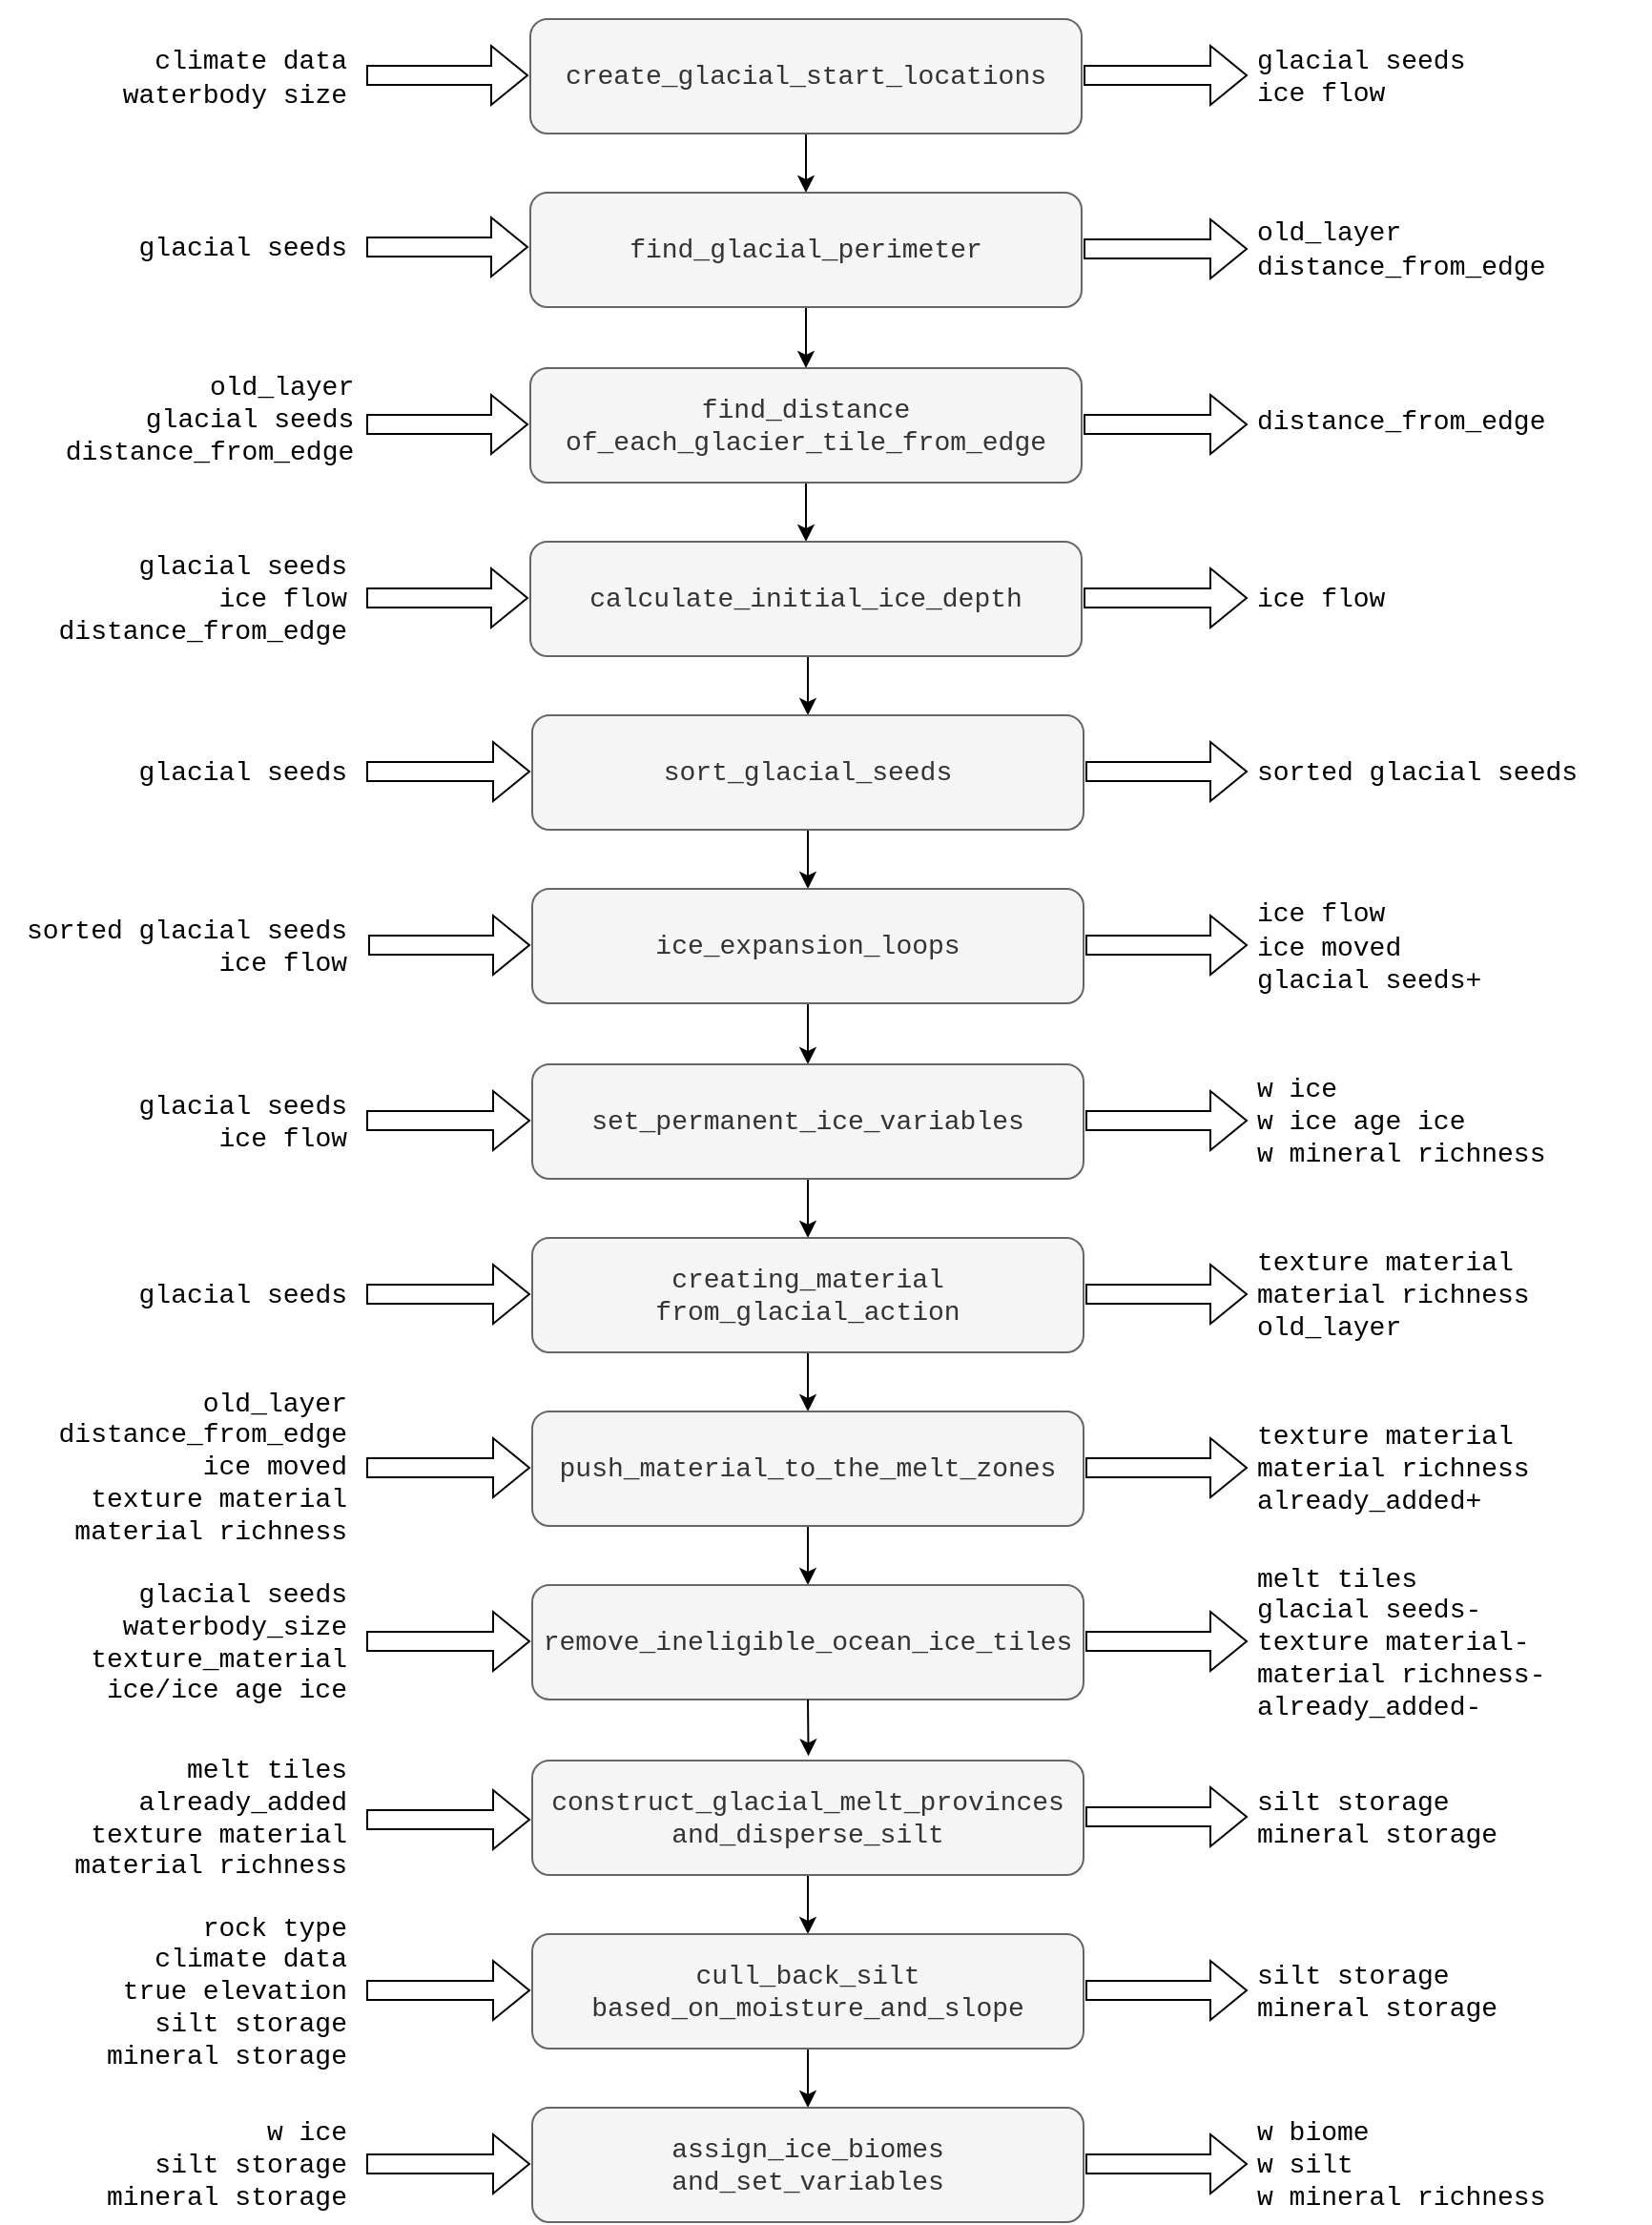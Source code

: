 <mxfile version="24.7.17">
  <diagram name="Page-1" id="dUR83w1nH0nvdrbsTWG1">
    <mxGraphModel dx="1748" dy="2434" grid="1" gridSize="10" guides="1" tooltips="1" connect="1" arrows="1" fold="1" page="1" pageScale="1" pageWidth="827" pageHeight="1169" math="0" shadow="0">
      <root>
        <mxCell id="0" />
        <mxCell id="1" parent="0" />
        <mxCell id="bGkYVAov0_zAZHjfnMUJ-30" style="edgeStyle=orthogonalEdgeStyle;rounded=0;orthogonalLoop=1;jettySize=auto;html=1;exitX=0.5;exitY=1;exitDx=0;exitDy=0;entryX=0.5;entryY=0;entryDx=0;entryDy=0;" parent="1" source="XjFPQFX2TH-XBSzo8ViS-1" target="XjFPQFX2TH-XBSzo8ViS-6" edge="1">
          <mxGeometry relative="1" as="geometry" />
        </mxCell>
        <mxCell id="XjFPQFX2TH-XBSzo8ViS-1" value="&lt;font style=&quot;font-size: 14px;&quot; face=&quot;Courier New&quot;&gt;create_glacial_start_locations&lt;/font&gt;" style="rounded=1;whiteSpace=wrap;html=1;fillColor=#f5f5f5;strokeColor=#666666;fontColor=#333333;" parent="1" vertex="1">
          <mxGeometry x="268" y="8" width="289" height="60" as="geometry" />
        </mxCell>
        <mxCell id="XjFPQFX2TH-XBSzo8ViS-2" value="" style="shape=flexArrow;endArrow=classic;html=1;rounded=0;fontSize=11;width=10;" parent="1" edge="1">
          <mxGeometry width="50" height="50" relative="1" as="geometry">
            <mxPoint x="182" y="37.5" as="sourcePoint" />
            <mxPoint x="267" y="37.5" as="targetPoint" />
          </mxGeometry>
        </mxCell>
        <mxCell id="XjFPQFX2TH-XBSzo8ViS-3" value="" style="shape=flexArrow;endArrow=classic;html=1;rounded=0;" parent="1" edge="1">
          <mxGeometry width="50" height="50" relative="1" as="geometry">
            <mxPoint x="558" y="37.5" as="sourcePoint" />
            <mxPoint x="644" y="37.5" as="targetPoint" />
          </mxGeometry>
        </mxCell>
        <mxCell id="XjFPQFX2TH-XBSzo8ViS-4" value="&lt;div style=&quot;font-size: 14px;&quot; align=&quot;right&quot;&gt;&lt;font style=&quot;font-size: 14px;&quot; face=&quot;Courier New&quot;&gt;climate data&lt;/font&gt;&lt;/div&gt;&lt;div style=&quot;font-size: 14px;&quot; align=&quot;right&quot;&gt;&lt;font face=&quot;Courier New&quot; style=&quot;font-size: 14px;&quot;&gt;&lt;font style=&quot;font-size: 14px;&quot;&gt;waterbody size&lt;/font&gt;&lt;/font&gt;&lt;font face=&quot;_drYcPB9CQm6GCsXSCS_&quot; style=&quot;font-size: 14px;&quot;&gt;&lt;br&gt;&lt;/font&gt;&lt;/div&gt;" style="text;html=1;align=right;verticalAlign=middle;whiteSpace=wrap;rounded=0;" parent="1" vertex="1">
          <mxGeometry x="54" y="-2" width="120" height="80" as="geometry" />
        </mxCell>
        <mxCell id="XjFPQFX2TH-XBSzo8ViS-5" value="&lt;div&gt;&lt;font style=&quot;font-size: 14px;&quot; face=&quot;Courier New&quot;&gt;glacial seeds&lt;/font&gt;&lt;/div&gt;&lt;div&gt;&lt;div align=&quot;left&quot;&gt;&lt;font style=&quot;font-size: 14px;&quot; face=&quot;Courier New&quot;&gt;ice flow&lt;/font&gt;&lt;/div&gt;&lt;/div&gt;" style="text;html=1;align=left;verticalAlign=middle;whiteSpace=wrap;rounded=0;" parent="1" vertex="1">
          <mxGeometry x="647" y="23" width="130" height="30" as="geometry" />
        </mxCell>
        <mxCell id="bGkYVAov0_zAZHjfnMUJ-31" style="edgeStyle=orthogonalEdgeStyle;rounded=0;orthogonalLoop=1;jettySize=auto;html=1;exitX=0.5;exitY=1;exitDx=0;exitDy=0;entryX=0.5;entryY=0;entryDx=0;entryDy=0;" parent="1" source="XjFPQFX2TH-XBSzo8ViS-6" target="XjFPQFX2TH-XBSzo8ViS-12" edge="1">
          <mxGeometry relative="1" as="geometry" />
        </mxCell>
        <mxCell id="XjFPQFX2TH-XBSzo8ViS-6" value="&lt;font style=&quot;font-size: 14px;&quot; face=&quot;Courier New&quot;&gt;find_glacial_perimeter&lt;/font&gt;" style="rounded=1;whiteSpace=wrap;html=1;fillColor=#f5f5f5;strokeColor=#666666;fontColor=#333333;" parent="1" vertex="1">
          <mxGeometry x="268" y="99" width="289" height="60" as="geometry" />
        </mxCell>
        <mxCell id="XjFPQFX2TH-XBSzo8ViS-7" value="" style="shape=flexArrow;endArrow=classic;html=1;rounded=0;fontSize=11;width=10;" parent="1" edge="1">
          <mxGeometry width="50" height="50" relative="1" as="geometry">
            <mxPoint x="182" y="127.5" as="sourcePoint" />
            <mxPoint x="267" y="127.5" as="targetPoint" />
          </mxGeometry>
        </mxCell>
        <mxCell id="XjFPQFX2TH-XBSzo8ViS-8" value="" style="shape=flexArrow;endArrow=classic;html=1;rounded=0;" parent="1" edge="1">
          <mxGeometry width="50" height="50" relative="1" as="geometry">
            <mxPoint x="558" y="128.5" as="sourcePoint" />
            <mxPoint x="644" y="128.5" as="targetPoint" />
          </mxGeometry>
        </mxCell>
        <mxCell id="bGkYVAov0_zAZHjfnMUJ-42" style="edgeStyle=orthogonalEdgeStyle;rounded=0;orthogonalLoop=1;jettySize=auto;html=1;exitX=0.5;exitY=1;exitDx=0;exitDy=0;entryX=0.5;entryY=0;entryDx=0;entryDy=0;" parent="1" source="XjFPQFX2TH-XBSzo8ViS-9" target="bGkYVAov0_zAZHjfnMUJ-6" edge="1">
          <mxGeometry relative="1" as="geometry" />
        </mxCell>
        <mxCell id="XjFPQFX2TH-XBSzo8ViS-9" value="&lt;font style=&quot;font-size: 14px;&quot; face=&quot;Courier New&quot;&gt;construct_glacial_melt_provinces&lt;br&gt;and_disperse_silt&lt;/font&gt;" style="rounded=1;whiteSpace=wrap;html=1;fillColor=#f5f5f5;fontColor=#333333;strokeColor=#666666;" parent="1" vertex="1">
          <mxGeometry x="269" y="921" width="289" height="60" as="geometry" />
        </mxCell>
        <mxCell id="bGkYVAov0_zAZHjfnMUJ-33" style="edgeStyle=orthogonalEdgeStyle;rounded=0;orthogonalLoop=1;jettySize=auto;html=1;exitX=0.5;exitY=1;exitDx=0;exitDy=0;entryX=0.5;entryY=0;entryDx=0;entryDy=0;" parent="1" source="XjFPQFX2TH-XBSzo8ViS-12" target="XjFPQFX2TH-XBSzo8ViS-21" edge="1">
          <mxGeometry relative="1" as="geometry">
            <mxPoint x="420" y="271" as="targetPoint" />
          </mxGeometry>
        </mxCell>
        <mxCell id="XjFPQFX2TH-XBSzo8ViS-12" value="&lt;font style=&quot;font-size: 14px;&quot; face=&quot;Courier New&quot;&gt;find_distance&lt;br&gt;of_each_glacier_tile_from_edge&lt;/font&gt;" style="rounded=1;whiteSpace=wrap;html=1;fillColor=#f5f5f5;fontColor=#333333;strokeColor=#666666;" parent="1" vertex="1">
          <mxGeometry x="268" y="191" width="289" height="60" as="geometry" />
        </mxCell>
        <mxCell id="XjFPQFX2TH-XBSzo8ViS-13" value="" style="shape=flexArrow;endArrow=classic;html=1;rounded=0;fontSize=11;width=10;" parent="1" edge="1">
          <mxGeometry width="50" height="50" relative="1" as="geometry">
            <mxPoint x="182" y="220.5" as="sourcePoint" />
            <mxPoint x="267" y="220.5" as="targetPoint" />
          </mxGeometry>
        </mxCell>
        <mxCell id="XjFPQFX2TH-XBSzo8ViS-14" value="" style="shape=flexArrow;endArrow=classic;html=1;rounded=0;" parent="1" edge="1">
          <mxGeometry width="50" height="50" relative="1" as="geometry">
            <mxPoint x="558" y="220.5" as="sourcePoint" />
            <mxPoint x="644" y="220.5" as="targetPoint" />
          </mxGeometry>
        </mxCell>
        <mxCell id="XjFPQFX2TH-XBSzo8ViS-15" value="" style="shape=flexArrow;endArrow=classic;html=1;rounded=0;fontSize=11;" parent="1" edge="1">
          <mxGeometry width="50" height="50" relative="1" as="geometry">
            <mxPoint x="182" y="952" as="sourcePoint" />
            <mxPoint x="268" y="952" as="targetPoint" />
          </mxGeometry>
        </mxCell>
        <mxCell id="XjFPQFX2TH-XBSzo8ViS-16" value="" style="shape=flexArrow;endArrow=classic;html=1;rounded=0;" parent="1" edge="1">
          <mxGeometry width="50" height="50" relative="1" as="geometry">
            <mxPoint x="559" y="950.5" as="sourcePoint" />
            <mxPoint x="644" y="950.5" as="targetPoint" />
          </mxGeometry>
        </mxCell>
        <mxCell id="XjFPQFX2TH-XBSzo8ViS-18" value="&lt;div style=&quot;font-size: 14px;&quot;&gt;&lt;font style=&quot;font-size: 14px;&quot; face=&quot;Courier New&quot;&gt;old_layer&lt;/font&gt;&lt;/div&gt;&lt;div style=&quot;font-size: 14px;&quot;&gt;&lt;font face=&quot;Courier New&quot; style=&quot;font-size: 14px;&quot;&gt;&lt;font style=&quot;font-size: 14px;&quot;&gt;distance_from_edge&lt;/font&gt;&lt;/font&gt;&lt;font face=&quot;Vrnqp2ewCwo0ukPRFqaV&quot; style=&quot;font-size: 14px;&quot;&gt;&lt;br&gt;&lt;/font&gt;&lt;/div&gt;" style="text;html=1;align=left;verticalAlign=middle;whiteSpace=wrap;rounded=0;" parent="1" vertex="1">
          <mxGeometry x="647" y="113" width="60" height="30" as="geometry" />
        </mxCell>
        <mxCell id="XjFPQFX2TH-XBSzo8ViS-19" value="&lt;div align=&quot;right&quot;&gt;&lt;font style=&quot;font-size: 14px;&quot; face=&quot;Courier New&quot;&gt;glacial seeds&lt;/font&gt;&lt;/div&gt;" style="text;html=1;align=right;verticalAlign=middle;whiteSpace=wrap;rounded=0;" parent="1" vertex="1">
          <mxGeometry x="44" y="113" width="130" height="30" as="geometry" />
        </mxCell>
        <mxCell id="bGkYVAov0_zAZHjfnMUJ-34" style="edgeStyle=orthogonalEdgeStyle;rounded=0;orthogonalLoop=1;jettySize=auto;html=1;exitX=0.5;exitY=1;exitDx=0;exitDy=0;entryX=0.5;entryY=0;entryDx=0;entryDy=0;" parent="1" source="XjFPQFX2TH-XBSzo8ViS-21" target="XjFPQFX2TH-XBSzo8ViS-22" edge="1">
          <mxGeometry relative="1" as="geometry">
            <mxPoint x="412.286" y="371" as="targetPoint" />
          </mxGeometry>
        </mxCell>
        <mxCell id="XjFPQFX2TH-XBSzo8ViS-21" value="&lt;font style=&quot;font-size: 14px;&quot; face=&quot;Courier New&quot;&gt;calculate_initial_ice_depth&lt;/font&gt;" style="rounded=1;whiteSpace=wrap;html=1;fillColor=#f5f5f5;strokeColor=#666666;fontColor=#333333;" parent="1" vertex="1">
          <mxGeometry x="268" y="282" width="289" height="60" as="geometry" />
        </mxCell>
        <mxCell id="bGkYVAov0_zAZHjfnMUJ-35" style="edgeStyle=orthogonalEdgeStyle;rounded=0;orthogonalLoop=1;jettySize=auto;html=1;exitX=0.5;exitY=1;exitDx=0;exitDy=0;entryX=0.5;entryY=0;entryDx=0;entryDy=0;" parent="1" source="XjFPQFX2TH-XBSzo8ViS-22" target="XjFPQFX2TH-XBSzo8ViS-23" edge="1">
          <mxGeometry relative="1" as="geometry">
            <mxPoint x="413.429" y="461" as="targetPoint" />
          </mxGeometry>
        </mxCell>
        <mxCell id="XjFPQFX2TH-XBSzo8ViS-22" value="&lt;font style=&quot;font-size: 14px;&quot; face=&quot;Courier New&quot;&gt;sort_glacial_seeds&lt;/font&gt;" style="rounded=1;whiteSpace=wrap;html=1;fillColor=#f5f5f5;fontColor=#333333;strokeColor=#666666;" parent="1" vertex="1">
          <mxGeometry x="269" y="373" width="289" height="60" as="geometry" />
        </mxCell>
        <mxCell id="bGkYVAov0_zAZHjfnMUJ-36" style="edgeStyle=orthogonalEdgeStyle;rounded=0;orthogonalLoop=1;jettySize=auto;html=1;exitX=0.5;exitY=1;exitDx=0;exitDy=0;entryX=0.5;entryY=0;entryDx=0;entryDy=0;" parent="1" source="XjFPQFX2TH-XBSzo8ViS-23" target="XjFPQFX2TH-XBSzo8ViS-24" edge="1">
          <mxGeometry relative="1" as="geometry" />
        </mxCell>
        <mxCell id="XjFPQFX2TH-XBSzo8ViS-23" value="&lt;font style=&quot;font-size: 14px;&quot; face=&quot;Courier New&quot;&gt;ice_expansion_loops&lt;/font&gt;" style="rounded=1;whiteSpace=wrap;html=1;fillColor=#f5f5f5;strokeColor=#666666;fontColor=#333333;" parent="1" vertex="1">
          <mxGeometry x="269" y="464" width="289" height="60" as="geometry" />
        </mxCell>
        <mxCell id="bGkYVAov0_zAZHjfnMUJ-38" style="edgeStyle=orthogonalEdgeStyle;rounded=0;orthogonalLoop=1;jettySize=auto;html=1;exitX=0.5;exitY=1;exitDx=0;exitDy=0;entryX=0.5;entryY=0;entryDx=0;entryDy=0;" parent="1" source="XjFPQFX2TH-XBSzo8ViS-24" target="VD79BcTOfvLgxZZ05Eph-14" edge="1">
          <mxGeometry relative="1" as="geometry" />
        </mxCell>
        <mxCell id="XjFPQFX2TH-XBSzo8ViS-24" value="&lt;font style=&quot;font-size: 14px;&quot; face=&quot;Courier New&quot;&gt;set_permanent_ice_variables&lt;/font&gt;" style="rounded=1;whiteSpace=wrap;html=1;fillColor=#f5f5f5;fontColor=#333333;strokeColor=#666666;" parent="1" vertex="1">
          <mxGeometry x="269" y="556" width="289" height="60" as="geometry" />
        </mxCell>
        <mxCell id="XjFPQFX2TH-XBSzo8ViS-25" value="&lt;div align=&quot;right&quot;&gt;&lt;font style=&quot;font-size: 14px;&quot; face=&quot;Courier New&quot;&gt;old_layer&lt;/font&gt;&lt;/div&gt;&lt;div align=&quot;right&quot;&gt;&lt;font style=&quot;font-size: 14px;&quot; face=&quot;Courier New&quot;&gt;glacial seeds&lt;/font&gt;&lt;/div&gt;&lt;div align=&quot;right&quot;&gt;&lt;div style=&quot;font-size: 14px;&quot;&gt;&lt;font face=&quot;Courier New&quot; style=&quot;font-size: 14px;&quot;&gt;&lt;font style=&quot;font-size: 14px;&quot;&gt;distance_from_edge&lt;/font&gt;&lt;/font&gt;&lt;font face=&quot;Vrnqp2ewCwo0ukPRFqaV&quot; style=&quot;font-size: 14px;&quot;&gt;&lt;br&gt;&lt;/font&gt;&lt;/div&gt;&lt;/div&gt;" style="text;html=1;align=center;verticalAlign=middle;whiteSpace=wrap;rounded=0;" parent="1" vertex="1">
          <mxGeometry x="35" y="203" width="130" height="30" as="geometry" />
        </mxCell>
        <mxCell id="XjFPQFX2TH-XBSzo8ViS-26" value="&lt;div style=&quot;font-size: 14px;&quot;&gt;&lt;font face=&quot;Courier New&quot; style=&quot;font-size: 14px;&quot;&gt;&lt;font style=&quot;font-size: 14px;&quot;&gt;distance_from_edge&lt;/font&gt;&lt;/font&gt;&lt;font face=&quot;Vrnqp2ewCwo0ukPRFqaV&quot; style=&quot;font-size: 14px;&quot;&gt;&lt;br&gt;&lt;/font&gt;&lt;/div&gt;" style="text;html=1;align=left;verticalAlign=middle;whiteSpace=wrap;rounded=0;" parent="1" vertex="1">
          <mxGeometry x="647" y="203" width="158" height="30" as="geometry" />
        </mxCell>
        <mxCell id="XjFPQFX2TH-XBSzo8ViS-27" value="&lt;div align=&quot;right&quot;&gt;&lt;font style=&quot;font-size: 14px;&quot; face=&quot;Courier New&quot;&gt;glacial seeds&lt;/font&gt;&lt;/div&gt;&lt;div align=&quot;right&quot;&gt;&lt;div&gt;&lt;font style=&quot;font-size: 14px;&quot; face=&quot;Courier New&quot;&gt;ice flow&lt;/font&gt;&lt;/div&gt;&lt;/div&gt;&lt;div align=&quot;right&quot;&gt;&lt;div style=&quot;font-size: 14px;&quot;&gt;&lt;font face=&quot;Courier New&quot; style=&quot;font-size: 14px;&quot;&gt;&lt;font style=&quot;font-size: 14px;&quot;&gt;distance_from_edge&lt;/font&gt;&lt;/font&gt;&lt;font face=&quot;Vrnqp2ewCwo0ukPRFqaV&quot; style=&quot;font-size: 14px;&quot;&gt;&lt;br&gt;&lt;/font&gt;&lt;/div&gt;&lt;/div&gt;" style="text;html=1;align=right;verticalAlign=middle;whiteSpace=wrap;rounded=0;" parent="1" vertex="1">
          <mxGeometry x="44" y="297" width="130" height="30" as="geometry" />
        </mxCell>
        <mxCell id="XjFPQFX2TH-XBSzo8ViS-28" value="" style="shape=flexArrow;endArrow=classic;html=1;rounded=0;fontSize=11;width=10;" parent="1" edge="1">
          <mxGeometry width="50" height="50" relative="1" as="geometry">
            <mxPoint x="182" y="311.5" as="sourcePoint" />
            <mxPoint x="267" y="311.5" as="targetPoint" />
          </mxGeometry>
        </mxCell>
        <mxCell id="XjFPQFX2TH-XBSzo8ViS-29" value="" style="shape=flexArrow;endArrow=classic;html=1;rounded=0;" parent="1" edge="1">
          <mxGeometry width="50" height="50" relative="1" as="geometry">
            <mxPoint x="558" y="311.5" as="sourcePoint" />
            <mxPoint x="644" y="311.5" as="targetPoint" />
          </mxGeometry>
        </mxCell>
        <mxCell id="XjFPQFX2TH-XBSzo8ViS-30" value="" style="shape=flexArrow;endArrow=classic;html=1;rounded=0;fontSize=11;width=10;" parent="1" edge="1">
          <mxGeometry width="50" height="50" relative="1" as="geometry">
            <mxPoint x="182" y="402.5" as="sourcePoint" />
            <mxPoint x="268" y="402.5" as="targetPoint" />
          </mxGeometry>
        </mxCell>
        <mxCell id="XjFPQFX2TH-XBSzo8ViS-31" value="" style="shape=flexArrow;endArrow=classic;html=1;rounded=0;" parent="1" edge="1">
          <mxGeometry width="50" height="50" relative="1" as="geometry">
            <mxPoint x="559" y="402.5" as="sourcePoint" />
            <mxPoint x="644" y="402.5" as="targetPoint" />
          </mxGeometry>
        </mxCell>
        <mxCell id="XjFPQFX2TH-XBSzo8ViS-32" value="" style="shape=flexArrow;endArrow=classic;html=1;rounded=0;fontSize=11;width=10;" parent="1" edge="1">
          <mxGeometry width="50" height="50" relative="1" as="geometry">
            <mxPoint x="183" y="493.5" as="sourcePoint" />
            <mxPoint x="268" y="493.5" as="targetPoint" />
          </mxGeometry>
        </mxCell>
        <mxCell id="XjFPQFX2TH-XBSzo8ViS-33" value="" style="shape=flexArrow;endArrow=classic;html=1;rounded=0;" parent="1" edge="1">
          <mxGeometry width="50" height="50" relative="1" as="geometry">
            <mxPoint x="559" y="493.5" as="sourcePoint" />
            <mxPoint x="644" y="493.5" as="targetPoint" />
          </mxGeometry>
        </mxCell>
        <mxCell id="XjFPQFX2TH-XBSzo8ViS-34" value="" style="shape=flexArrow;endArrow=classic;html=1;rounded=0;fontSize=11;width=10;" parent="1" edge="1">
          <mxGeometry width="50" height="50" relative="1" as="geometry">
            <mxPoint x="182" y="585.5" as="sourcePoint" />
            <mxPoint x="268" y="585.5" as="targetPoint" />
          </mxGeometry>
        </mxCell>
        <mxCell id="XjFPQFX2TH-XBSzo8ViS-35" value="" style="shape=flexArrow;endArrow=classic;html=1;rounded=0;" parent="1" edge="1">
          <mxGeometry width="50" height="50" relative="1" as="geometry">
            <mxPoint x="559" y="585.5" as="sourcePoint" />
            <mxPoint x="644" y="585.5" as="targetPoint" />
          </mxGeometry>
        </mxCell>
        <mxCell id="XjFPQFX2TH-XBSzo8ViS-36" value="&lt;div align=&quot;left&quot;&gt;&lt;font style=&quot;font-size: 14px;&quot; face=&quot;Courier New&quot;&gt;ice flow&lt;/font&gt;&lt;/div&gt;" style="text;html=1;align=left;verticalAlign=middle;whiteSpace=wrap;rounded=0;" parent="1" vertex="1">
          <mxGeometry x="647" y="297" width="70" height="30" as="geometry" />
        </mxCell>
        <mxCell id="XjFPQFX2TH-XBSzo8ViS-37" value="&lt;div align=&quot;right&quot;&gt;&lt;font style=&quot;font-size: 14px;&quot; face=&quot;Courier New&quot;&gt;glacial seeds&lt;/font&gt;&lt;/div&gt;" style="text;html=1;align=right;verticalAlign=middle;whiteSpace=wrap;rounded=0;" parent="1" vertex="1">
          <mxGeometry x="55" y="388" width="119" height="30" as="geometry" />
        </mxCell>
        <mxCell id="XjFPQFX2TH-XBSzo8ViS-39" value="&lt;div align=&quot;left&quot;&gt;&lt;font style=&quot;font-size: 14px;&quot; face=&quot;Courier New&quot;&gt;sorted glacial seeds&lt;/font&gt;&lt;/div&gt;" style="text;html=1;align=left;verticalAlign=middle;whiteSpace=wrap;rounded=0;" parent="1" vertex="1">
          <mxGeometry x="647" y="388" width="178" height="30" as="geometry" />
        </mxCell>
        <mxCell id="XjFPQFX2TH-XBSzo8ViS-40" value="&lt;div align=&quot;right&quot;&gt;&lt;font style=&quot;font-size: 14px;&quot; face=&quot;Courier New&quot;&gt;sorted glacial seeds&lt;/font&gt;&lt;/div&gt;&lt;div align=&quot;right&quot;&gt;&lt;font style=&quot;font-size: 14px;&quot; face=&quot;Courier New&quot;&gt;ice flow&lt;br&gt;&lt;/font&gt;&lt;/div&gt;" style="text;html=1;align=right;verticalAlign=middle;whiteSpace=wrap;rounded=0;" parent="1" vertex="1">
          <mxGeometry x="-5" y="479" width="179" height="30" as="geometry" />
        </mxCell>
        <mxCell id="VD79BcTOfvLgxZZ05Eph-11" value="&lt;div align=&quot;left&quot; style=&quot;font-size: 14px;&quot;&gt;&lt;font style=&quot;font-size: 14px;&quot; face=&quot;Courier New&quot;&gt;ice flow&lt;/font&gt;&lt;/div&gt;&lt;div align=&quot;left&quot; style=&quot;font-size: 14px;&quot;&gt;&lt;font style=&quot;font-size: 14px;&quot; face=&quot;Courier New&quot;&gt;ice moved&lt;br&gt;&lt;/font&gt;&lt;/div&gt;&lt;div align=&quot;left&quot; style=&quot;font-size: 14px;&quot;&gt;&lt;font style=&quot;font-size: 14px;&quot; face=&quot;Courier New&quot;&gt;glacial seeds+&lt;br&gt;&lt;/font&gt;&lt;/div&gt;" style="text;html=1;align=left;verticalAlign=middle;whiteSpace=wrap;rounded=0;" parent="1" vertex="1">
          <mxGeometry x="647" y="479" width="158" height="30" as="geometry" />
        </mxCell>
        <mxCell id="VD79BcTOfvLgxZZ05Eph-12" value="&lt;div align=&quot;right&quot;&gt;&lt;font style=&quot;font-size: 14px;&quot; face=&quot;Courier New&quot;&gt;glacial seeds&lt;/font&gt;&lt;/div&gt;&lt;div align=&quot;right&quot;&gt;&lt;font style=&quot;font-size: 14px;&quot; face=&quot;Courier New&quot;&gt;ice flow&lt;/font&gt;&lt;/div&gt;" style="text;html=1;align=right;verticalAlign=middle;whiteSpace=wrap;rounded=0;" parent="1" vertex="1">
          <mxGeometry x="55" y="571" width="119" height="30" as="geometry" />
        </mxCell>
        <mxCell id="VD79BcTOfvLgxZZ05Eph-13" value="&lt;div align=&quot;left&quot;&gt;&lt;font style=&quot;font-size: 14px;&quot; face=&quot;Courier New&quot;&gt;w ice&lt;/font&gt;&lt;/div&gt;&lt;div align=&quot;left&quot;&gt;&lt;font style=&quot;font-size: 14px;&quot; face=&quot;Courier New&quot;&gt;w ice age ice&lt;/font&gt;&lt;/div&gt;&lt;div align=&quot;left&quot;&gt;&lt;font style=&quot;font-size: 14px;&quot; face=&quot;Courier New&quot;&gt;w mineral richness&lt;/font&gt;&lt;/div&gt;" style="text;html=1;align=left;verticalAlign=middle;whiteSpace=wrap;rounded=0;" parent="1" vertex="1">
          <mxGeometry x="647" y="571" width="208" height="30" as="geometry" />
        </mxCell>
        <mxCell id="bGkYVAov0_zAZHjfnMUJ-39" style="edgeStyle=orthogonalEdgeStyle;rounded=0;orthogonalLoop=1;jettySize=auto;html=1;exitX=0.5;exitY=1;exitDx=0;exitDy=0;entryX=0.5;entryY=0;entryDx=0;entryDy=0;" parent="1" source="VD79BcTOfvLgxZZ05Eph-14" target="VD79BcTOfvLgxZZ05Eph-15" edge="1">
          <mxGeometry relative="1" as="geometry" />
        </mxCell>
        <mxCell id="VD79BcTOfvLgxZZ05Eph-14" value="&lt;div&gt;&lt;font style=&quot;font-size: 14px;&quot; face=&quot;Courier New&quot;&gt;creating_material&lt;/font&gt;&lt;/div&gt;&lt;div&gt;&lt;font style=&quot;font-size: 14px;&quot; face=&quot;Courier New&quot;&gt;from_glacial_action&lt;/font&gt;&lt;/div&gt;" style="rounded=1;whiteSpace=wrap;html=1;fillColor=#f5f5f5;fontColor=#333333;strokeColor=#666666;" parent="1" vertex="1">
          <mxGeometry x="269" y="647" width="289" height="60" as="geometry" />
        </mxCell>
        <mxCell id="bGkYVAov0_zAZHjfnMUJ-40" style="edgeStyle=orthogonalEdgeStyle;rounded=0;orthogonalLoop=1;jettySize=auto;html=1;exitX=0.5;exitY=1;exitDx=0;exitDy=0;entryX=0.5;entryY=0;entryDx=0;entryDy=0;" parent="1" source="VD79BcTOfvLgxZZ05Eph-15" target="VD79BcTOfvLgxZZ05Eph-16" edge="1">
          <mxGeometry relative="1" as="geometry" />
        </mxCell>
        <mxCell id="VD79BcTOfvLgxZZ05Eph-15" value="&lt;font style=&quot;font-size: 14px;&quot; face=&quot;Courier New&quot;&gt;push_material_to_the_melt_zones&lt;/font&gt;" style="rounded=1;whiteSpace=wrap;html=1;fillColor=#f5f5f5;fontColor=#333333;strokeColor=#666666;" parent="1" vertex="1">
          <mxGeometry x="269" y="738" width="289" height="60" as="geometry" />
        </mxCell>
        <mxCell id="VD79BcTOfvLgxZZ05Eph-16" value="&lt;font style=&quot;font-size: 14px;&quot; face=&quot;Courier New&quot;&gt;remove_ineligible_ocean_ice_tiles&lt;/font&gt;" style="rounded=1;whiteSpace=wrap;html=1;fillColor=#f5f5f5;fontColor=#333333;strokeColor=#666666;" parent="1" vertex="1">
          <mxGeometry x="269" y="829" width="289" height="60" as="geometry" />
        </mxCell>
        <mxCell id="VD79BcTOfvLgxZZ05Eph-17" value="" style="shape=flexArrow;endArrow=classic;html=1;rounded=0;fontSize=11;" parent="1" edge="1">
          <mxGeometry width="50" height="50" relative="1" as="geometry">
            <mxPoint x="182" y="858.5" as="sourcePoint" />
            <mxPoint x="268" y="858.5" as="targetPoint" />
          </mxGeometry>
        </mxCell>
        <mxCell id="VD79BcTOfvLgxZZ05Eph-18" value="" style="shape=flexArrow;endArrow=classic;html=1;rounded=0;" parent="1" edge="1">
          <mxGeometry width="50" height="50" relative="1" as="geometry">
            <mxPoint x="559" y="858.5" as="sourcePoint" />
            <mxPoint x="644" y="858.5" as="targetPoint" />
          </mxGeometry>
        </mxCell>
        <mxCell id="VD79BcTOfvLgxZZ05Eph-19" value="" style="shape=flexArrow;endArrow=classic;html=1;rounded=0;fontSize=11;" parent="1" edge="1">
          <mxGeometry width="50" height="50" relative="1" as="geometry">
            <mxPoint x="182" y="767.5" as="sourcePoint" />
            <mxPoint x="268" y="767.5" as="targetPoint" />
          </mxGeometry>
        </mxCell>
        <mxCell id="VD79BcTOfvLgxZZ05Eph-20" value="" style="shape=flexArrow;endArrow=classic;html=1;rounded=0;" parent="1" edge="1">
          <mxGeometry width="50" height="50" relative="1" as="geometry">
            <mxPoint x="559" y="767.5" as="sourcePoint" />
            <mxPoint x="644" y="767.5" as="targetPoint" />
          </mxGeometry>
        </mxCell>
        <mxCell id="VD79BcTOfvLgxZZ05Eph-22" value="" style="shape=flexArrow;endArrow=classic;html=1;rounded=0;fontSize=11;" parent="1" edge="1">
          <mxGeometry width="50" height="50" relative="1" as="geometry">
            <mxPoint x="182" y="676.5" as="sourcePoint" />
            <mxPoint x="268" y="676.5" as="targetPoint" />
          </mxGeometry>
        </mxCell>
        <mxCell id="VD79BcTOfvLgxZZ05Eph-23" value="" style="shape=flexArrow;endArrow=classic;html=1;rounded=0;" parent="1" edge="1">
          <mxGeometry width="50" height="50" relative="1" as="geometry">
            <mxPoint x="559" y="676.5" as="sourcePoint" />
            <mxPoint x="644" y="676.5" as="targetPoint" />
          </mxGeometry>
        </mxCell>
        <mxCell id="VD79BcTOfvLgxZZ05Eph-28" value="&lt;div align=&quot;right&quot;&gt;&lt;font style=&quot;font-size: 14px;&quot; face=&quot;Courier New&quot;&gt;glacial seeds&lt;/font&gt;&lt;/div&gt;" style="text;html=1;align=right;verticalAlign=middle;whiteSpace=wrap;rounded=0;" parent="1" vertex="1">
          <mxGeometry x="55" y="662" width="119" height="30" as="geometry" />
        </mxCell>
        <mxCell id="VD79BcTOfvLgxZZ05Eph-30" value="&lt;div align=&quot;left&quot;&gt;&lt;font style=&quot;font-size: 14px;&quot; face=&quot;Courier New&quot;&gt;texture material&lt;/font&gt;&lt;/div&gt;&lt;div align=&quot;left&quot;&gt;&lt;font style=&quot;font-size: 14px;&quot; face=&quot;Courier New&quot;&gt;material richness&lt;br&gt;&lt;/font&gt;&lt;/div&gt;&lt;div align=&quot;left&quot;&gt;&lt;font style=&quot;font-size: 14px;&quot; face=&quot;Courier New&quot;&gt;old_layer&lt;br&gt;&lt;/font&gt;&lt;/div&gt;" style="text;html=1;align=left;verticalAlign=middle;whiteSpace=wrap;rounded=0;" parent="1" vertex="1">
          <mxGeometry x="647" y="662" width="178" height="30" as="geometry" />
        </mxCell>
        <mxCell id="VD79BcTOfvLgxZZ05Eph-31" value="&lt;div align=&quot;right&quot;&gt;&lt;font style=&quot;font-size: 14px;&quot; face=&quot;Courier New&quot;&gt;old_layer&lt;/font&gt;&lt;/div&gt;&lt;div align=&quot;right&quot;&gt;&lt;font style=&quot;font-size: 14px;&quot; face=&quot;Courier New&quot;&gt;distance_from_edge&lt;/font&gt;&lt;/div&gt;&lt;div align=&quot;right&quot;&gt;&lt;font style=&quot;font-size: 14px;&quot; face=&quot;Courier New&quot;&gt;ice moved&lt;/font&gt;&lt;/div&gt;&lt;div align=&quot;right&quot;&gt;&lt;font style=&quot;font-size: 14px;&quot; face=&quot;Courier New&quot;&gt;texture material&lt;/font&gt;&lt;/div&gt;&lt;div align=&quot;right&quot;&gt;&lt;font style=&quot;font-size: 14px;&quot; face=&quot;Courier New&quot;&gt;material richness&lt;/font&gt;&lt;/div&gt;" style="text;html=1;align=right;verticalAlign=middle;whiteSpace=wrap;rounded=0;" parent="1" vertex="1">
          <mxGeometry y="752" width="174" height="30" as="geometry" />
        </mxCell>
        <mxCell id="VD79BcTOfvLgxZZ05Eph-33" value="&lt;div align=&quot;left&quot;&gt;&lt;font style=&quot;font-size: 14px;&quot; face=&quot;Courier New&quot;&gt;texture material&lt;/font&gt;&lt;/div&gt;&lt;div align=&quot;left&quot;&gt;&lt;font style=&quot;font-size: 14px;&quot; face=&quot;Courier New&quot;&gt;material richness&lt;br&gt;&lt;/font&gt;&lt;/div&gt;&lt;div&gt;&lt;font style=&quot;font-size: 14px;&quot; face=&quot;Courier New&quot;&gt;already_added+&lt;/font&gt;&lt;br&gt;&lt;/div&gt;" style="text;html=1;align=left;verticalAlign=middle;whiteSpace=wrap;rounded=0;" parent="1" vertex="1">
          <mxGeometry x="647" y="753" width="178" height="30" as="geometry" />
        </mxCell>
        <mxCell id="VD79BcTOfvLgxZZ05Eph-34" value="&lt;div&gt;&lt;font style=&quot;font-size: 14px;&quot; face=&quot;Courier New&quot;&gt;glacial seeds&lt;/font&gt;&lt;/div&gt;&lt;div&gt;&lt;font style=&quot;font-size: 14px;&quot; face=&quot;Courier New&quot;&gt;waterbody_size&lt;/font&gt;&lt;/div&gt;&lt;div&gt;&lt;font style=&quot;font-size: 14px;&quot; face=&quot;Courier New&quot;&gt;texture_material&lt;/font&gt;&lt;/div&gt;&lt;div&gt;&lt;font style=&quot;font-size: 14px;&quot; face=&quot;Courier New&quot;&gt;ice/ice age ice&lt;br&gt;&lt;/font&gt;&lt;/div&gt;" style="text;html=1;align=right;verticalAlign=middle;whiteSpace=wrap;rounded=0;" parent="1" vertex="1">
          <mxGeometry x="-10" y="844" width="184" height="30" as="geometry" />
        </mxCell>
        <mxCell id="VD79BcTOfvLgxZZ05Eph-35" value="&lt;div align=&quot;left&quot;&gt;&lt;font style=&quot;font-size: 14px;&quot; face=&quot;Courier New&quot;&gt;melt tiles&lt;/font&gt;&lt;/div&gt;&lt;div align=&quot;left&quot;&gt;&lt;font style=&quot;font-size: 14px;&quot; face=&quot;Courier New&quot;&gt;glacial seeds-&lt;/font&gt;&lt;/div&gt;&lt;div align=&quot;left&quot;&gt;&lt;font style=&quot;font-size: 14px;&quot; face=&quot;Courier New&quot;&gt;texture material-&lt;/font&gt;&lt;/div&gt;&lt;div align=&quot;left&quot;&gt;&lt;font style=&quot;font-size: 14px;&quot; face=&quot;Courier New&quot;&gt;material richness-&lt;/font&gt;&lt;/div&gt;&lt;div align=&quot;left&quot;&gt;&lt;font style=&quot;font-size: 14px;&quot; face=&quot;Courier New&quot;&gt;already_added-&lt;br&gt;&lt;/font&gt;&lt;/div&gt;" style="text;html=1;align=left;verticalAlign=middle;whiteSpace=wrap;rounded=0;" parent="1" vertex="1">
          <mxGeometry x="647" y="844" width="168" height="30" as="geometry" />
        </mxCell>
        <mxCell id="VD79BcTOfvLgxZZ05Eph-36" value="&lt;div align=&quot;right&quot;&gt;&lt;font style=&quot;font-size: 14px;&quot; face=&quot;Courier New&quot;&gt;melt tiles&lt;/font&gt;&lt;/div&gt;&lt;div align=&quot;right&quot;&gt;&lt;font style=&quot;font-size: 14px;&quot; face=&quot;Courier New&quot;&gt;already_added&lt;br&gt;&lt;/font&gt;&lt;/div&gt;&lt;div align=&quot;right&quot;&gt;&lt;div&gt;&lt;font style=&quot;font-size: 14px;&quot; face=&quot;Courier New&quot;&gt;texture material&lt;/font&gt;&lt;/div&gt;&lt;div&gt;&lt;font style=&quot;font-size: 14px;&quot; face=&quot;Courier New&quot;&gt;material richness&lt;/font&gt;&lt;/div&gt;&lt;font style=&quot;font-size: 14px;&quot; face=&quot;Courier New&quot;&gt;&lt;/font&gt;&lt;/div&gt;" style="text;html=1;align=right;verticalAlign=middle;whiteSpace=wrap;rounded=0;" parent="1" vertex="1">
          <mxGeometry x="20" y="936" width="154" height="30" as="geometry" />
        </mxCell>
        <mxCell id="VD79BcTOfvLgxZZ05Eph-37" value="&lt;div align=&quot;left&quot;&gt;&lt;font style=&quot;font-size: 14px;&quot; face=&quot;Courier New&quot;&gt;silt storage&lt;/font&gt;&lt;/div&gt;&lt;div&gt;&lt;font style=&quot;font-size: 14px;&quot; face=&quot;Courier New&quot;&gt;mineral storage&lt;/font&gt;&lt;br&gt;&lt;/div&gt;" style="text;html=1;align=left;verticalAlign=middle;whiteSpace=wrap;rounded=0;" parent="1" vertex="1">
          <mxGeometry x="647" y="936" width="133" height="30" as="geometry" />
        </mxCell>
        <mxCell id="bGkYVAov0_zAZHjfnMUJ-43" style="edgeStyle=orthogonalEdgeStyle;rounded=0;orthogonalLoop=1;jettySize=auto;html=1;exitX=0.5;exitY=1;exitDx=0;exitDy=0;entryX=0.5;entryY=0;entryDx=0;entryDy=0;" parent="1" source="bGkYVAov0_zAZHjfnMUJ-6" target="bGkYVAov0_zAZHjfnMUJ-7" edge="1">
          <mxGeometry relative="1" as="geometry" />
        </mxCell>
        <mxCell id="bGkYVAov0_zAZHjfnMUJ-6" value="&lt;div&gt;&lt;font style=&quot;font-size: 14px;&quot; face=&quot;Courier New&quot;&gt;cull_back_silt&lt;/font&gt;&lt;/div&gt;&lt;div&gt;&lt;font style=&quot;font-size: 14px;&quot; face=&quot;Courier New&quot;&gt;based_on_moisture_and_slope&lt;/font&gt;&lt;/div&gt;" style="rounded=1;whiteSpace=wrap;html=1;fillColor=#f5f5f5;fontColor=#333333;strokeColor=#666666;" parent="1" vertex="1">
          <mxGeometry x="269" y="1012" width="289" height="60" as="geometry" />
        </mxCell>
        <mxCell id="bGkYVAov0_zAZHjfnMUJ-7" value="&lt;div&gt;&lt;font style=&quot;font-size: 14px;&quot; face=&quot;Courier New&quot;&gt;assign_ice_biomes&lt;/font&gt;&lt;/div&gt;&lt;div&gt;&lt;font style=&quot;font-size: 14px;&quot; face=&quot;Courier New&quot;&gt;and_set_variables&lt;/font&gt;&lt;/div&gt;" style="rounded=1;whiteSpace=wrap;html=1;fillColor=#f5f5f5;fontColor=#333333;strokeColor=#666666;" parent="1" vertex="1">
          <mxGeometry x="269" y="1103" width="289" height="60" as="geometry" />
        </mxCell>
        <mxCell id="bGkYVAov0_zAZHjfnMUJ-8" value="" style="shape=flexArrow;endArrow=classic;html=1;rounded=0;fontSize=11;" parent="1" edge="1">
          <mxGeometry width="50" height="50" relative="1" as="geometry">
            <mxPoint x="182" y="1041.5" as="sourcePoint" />
            <mxPoint x="268" y="1041.5" as="targetPoint" />
          </mxGeometry>
        </mxCell>
        <mxCell id="bGkYVAov0_zAZHjfnMUJ-9" value="" style="shape=flexArrow;endArrow=classic;html=1;rounded=0;" parent="1" edge="1">
          <mxGeometry width="50" height="50" relative="1" as="geometry">
            <mxPoint x="559" y="1041.5" as="sourcePoint" />
            <mxPoint x="644" y="1041.5" as="targetPoint" />
          </mxGeometry>
        </mxCell>
        <mxCell id="bGkYVAov0_zAZHjfnMUJ-10" value="" style="shape=flexArrow;endArrow=classic;html=1;rounded=0;fontSize=11;" parent="1" edge="1">
          <mxGeometry width="50" height="50" relative="1" as="geometry">
            <mxPoint x="182" y="1132.5" as="sourcePoint" />
            <mxPoint x="268" y="1132.5" as="targetPoint" />
          </mxGeometry>
        </mxCell>
        <mxCell id="bGkYVAov0_zAZHjfnMUJ-11" value="" style="shape=flexArrow;endArrow=classic;html=1;rounded=0;" parent="1" edge="1">
          <mxGeometry width="50" height="50" relative="1" as="geometry">
            <mxPoint x="559" y="1132.5" as="sourcePoint" />
            <mxPoint x="644" y="1132.5" as="targetPoint" />
          </mxGeometry>
        </mxCell>
        <mxCell id="bGkYVAov0_zAZHjfnMUJ-28" value="&lt;div align=&quot;right&quot;&gt;&lt;font style=&quot;font-size: 14px;&quot; face=&quot;Courier New&quot;&gt;w ice&lt;/font&gt;&lt;/div&gt;&lt;div align=&quot;right&quot;&gt;&lt;font style=&quot;font-size: 14px;&quot; face=&quot;Courier New&quot;&gt;silt storage&lt;/font&gt;&lt;/div&gt;&lt;div align=&quot;right&quot;&gt;&lt;font style=&quot;font-size: 14px;&quot; face=&quot;Courier New&quot;&gt;mineral storage&lt;br&gt;&lt;/font&gt;&lt;/div&gt;" style="text;html=1;align=right;verticalAlign=middle;whiteSpace=wrap;rounded=0;" parent="1" vertex="1">
          <mxGeometry x="20" y="1118" width="154" height="30" as="geometry" />
        </mxCell>
        <mxCell id="bGkYVAov0_zAZHjfnMUJ-29" value="&lt;div align=&quot;left&quot;&gt;&lt;font style=&quot;font-size: 14px;&quot; face=&quot;Courier New&quot;&gt;w biome&lt;br&gt;&lt;/font&gt;&lt;/div&gt;&lt;div align=&quot;left&quot;&gt;&lt;font style=&quot;font-size: 14px;&quot; face=&quot;Courier New&quot;&gt;w silt&lt;br&gt;&lt;/font&gt;&lt;/div&gt;&lt;div align=&quot;left&quot;&gt;&lt;font style=&quot;font-size: 14px;&quot; face=&quot;Courier New&quot;&gt;w mineral richness&lt;br&gt;&lt;/font&gt;&lt;/div&gt;" style="text;html=1;align=left;verticalAlign=middle;whiteSpace=wrap;rounded=0;" parent="1" vertex="1">
          <mxGeometry x="647" y="1118" width="163" height="30" as="geometry" />
        </mxCell>
        <mxCell id="bGkYVAov0_zAZHjfnMUJ-41" style="edgeStyle=orthogonalEdgeStyle;rounded=0;orthogonalLoop=1;jettySize=auto;html=1;exitX=0.5;exitY=1;exitDx=0;exitDy=0;entryX=0.501;entryY=-0.039;entryDx=0;entryDy=0;entryPerimeter=0;" parent="1" source="VD79BcTOfvLgxZZ05Eph-16" target="XjFPQFX2TH-XBSzo8ViS-9" edge="1">
          <mxGeometry relative="1" as="geometry" />
        </mxCell>
        <mxCell id="bGkYVAov0_zAZHjfnMUJ-44" value="&lt;div align=&quot;left&quot;&gt;&lt;font style=&quot;font-size: 14px;&quot; face=&quot;Courier New&quot;&gt;silt storage&lt;/font&gt;&lt;/div&gt;&lt;div&gt;&lt;font style=&quot;font-size: 14px;&quot; face=&quot;Courier New&quot;&gt;mineral storage&lt;/font&gt;&lt;br&gt;&lt;/div&gt;" style="text;html=1;align=left;verticalAlign=middle;whiteSpace=wrap;rounded=0;" parent="1" vertex="1">
          <mxGeometry x="647" y="1027" width="133" height="30" as="geometry" />
        </mxCell>
        <mxCell id="bGkYVAov0_zAZHjfnMUJ-45" value="&lt;div align=&quot;right&quot;&gt;&lt;font style=&quot;font-size: 14px;&quot; face=&quot;Courier New&quot;&gt;rock type&lt;/font&gt;&lt;/div&gt;&lt;font style=&quot;font-size: 14px;&quot; face=&quot;Courier New&quot;&gt;&lt;font style=&quot;font-size: 14px;&quot;&gt;climate data&lt;br&gt;&lt;/font&gt;&lt;/font&gt;&lt;div align=&quot;right&quot;&gt;&lt;font style=&quot;font-size: 14px;&quot; face=&quot;Courier New&quot;&gt;true elevation&lt;br&gt;&lt;/font&gt;&lt;/div&gt;&lt;div align=&quot;right&quot;&gt;&lt;div&gt;&lt;font style=&quot;font-size: 14px;&quot; face=&quot;Courier New&quot;&gt;silt storage&lt;/font&gt;&lt;/div&gt;&lt;div&gt;&lt;font style=&quot;font-size: 14px;&quot; face=&quot;Courier New&quot;&gt;mineral storage&lt;/font&gt;&lt;br&gt;&lt;/div&gt;&lt;/div&gt;" style="text;html=1;align=right;verticalAlign=middle;whiteSpace=wrap;rounded=0;" parent="1" vertex="1">
          <mxGeometry x="10" y="1027" width="164" height="30" as="geometry" />
        </mxCell>
      </root>
    </mxGraphModel>
  </diagram>
</mxfile>
